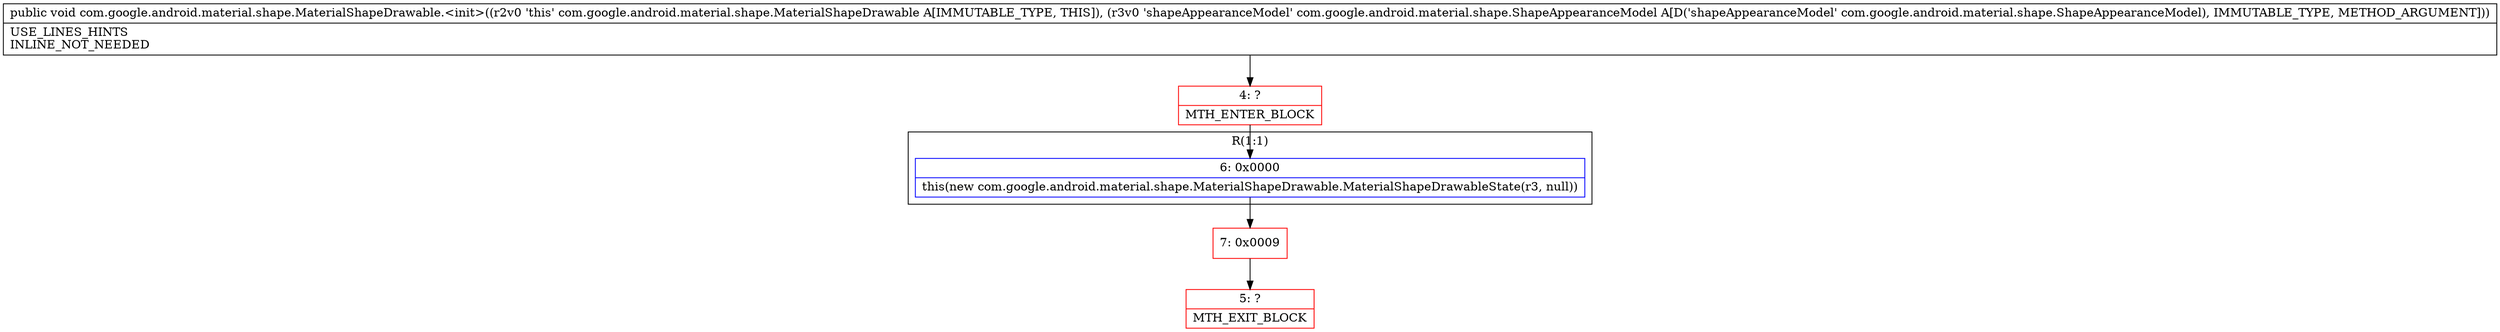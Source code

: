 digraph "CFG forcom.google.android.material.shape.MaterialShapeDrawable.\<init\>(Lcom\/google\/android\/material\/shape\/ShapeAppearanceModel;)V" {
subgraph cluster_Region_1986323207 {
label = "R(1:1)";
node [shape=record,color=blue];
Node_6 [shape=record,label="{6\:\ 0x0000|this(new com.google.android.material.shape.MaterialShapeDrawable.MaterialShapeDrawableState(r3, null))\l}"];
}
Node_4 [shape=record,color=red,label="{4\:\ ?|MTH_ENTER_BLOCK\l}"];
Node_7 [shape=record,color=red,label="{7\:\ 0x0009}"];
Node_5 [shape=record,color=red,label="{5\:\ ?|MTH_EXIT_BLOCK\l}"];
MethodNode[shape=record,label="{public void com.google.android.material.shape.MaterialShapeDrawable.\<init\>((r2v0 'this' com.google.android.material.shape.MaterialShapeDrawable A[IMMUTABLE_TYPE, THIS]), (r3v0 'shapeAppearanceModel' com.google.android.material.shape.ShapeAppearanceModel A[D('shapeAppearanceModel' com.google.android.material.shape.ShapeAppearanceModel), IMMUTABLE_TYPE, METHOD_ARGUMENT]))  | USE_LINES_HINTS\lINLINE_NOT_NEEDED\l}"];
MethodNode -> Node_4;Node_6 -> Node_7;
Node_4 -> Node_6;
Node_7 -> Node_5;
}

